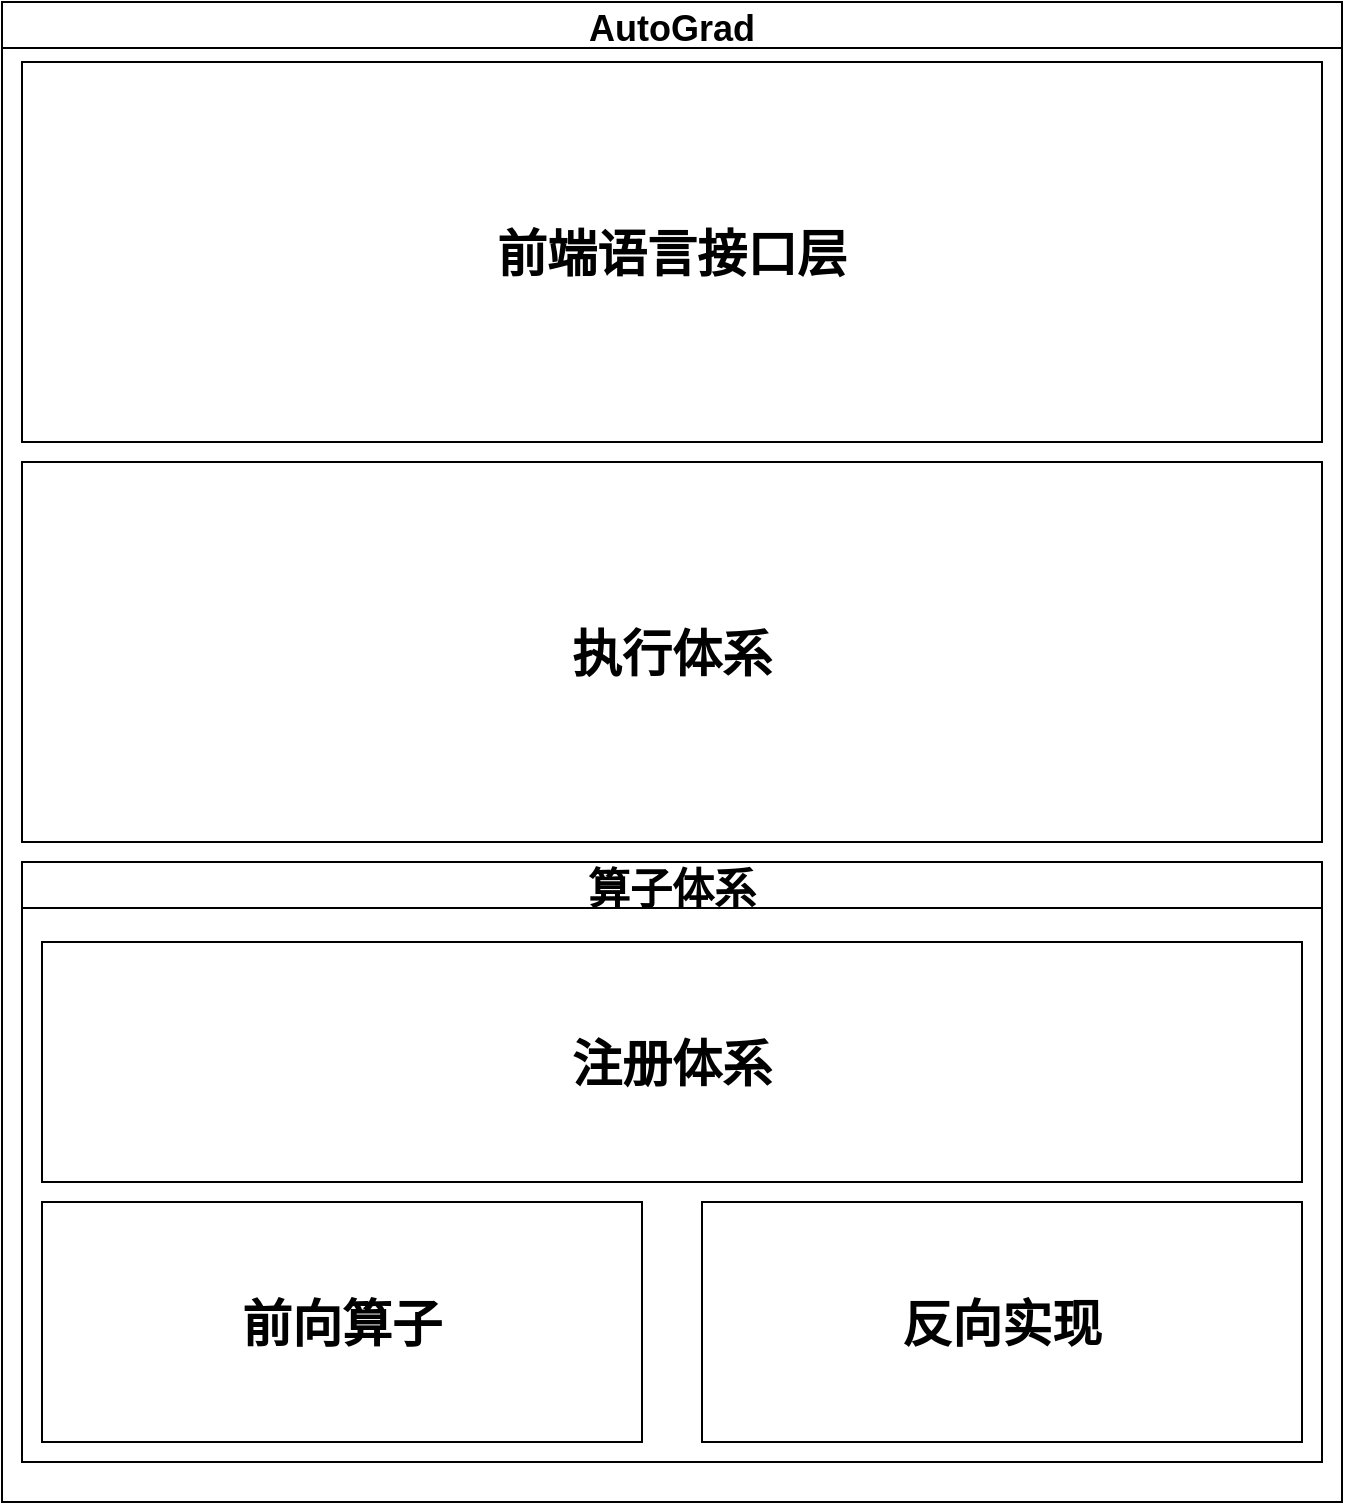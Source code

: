 <mxfile version="16.4.5" type="github">
  <diagram id="J5DyFQ3r7aneZJ0yjUDE" name="Page-1">
    <mxGraphModel dx="2946" dy="1186" grid="1" gridSize="10" guides="1" tooltips="1" connect="1" arrows="1" fold="1" page="1" pageScale="1" pageWidth="850" pageHeight="1100" math="0" shadow="0">
      <root>
        <mxCell id="0" />
        <mxCell id="1" parent="0" />
        <mxCell id="1VQuznNTsIj1GZUH-Uth-2" value="AutoGrad" style="swimlane;startSize=23;fontSize=18;" vertex="1" parent="1">
          <mxGeometry x="180" y="160" width="670" height="750" as="geometry" />
        </mxCell>
        <mxCell id="1VQuznNTsIj1GZUH-Uth-3" value="前向算子" style="rounded=0;whiteSpace=wrap;html=1;fontSize=25;fontStyle=1" vertex="1" parent="1VQuznNTsIj1GZUH-Uth-2">
          <mxGeometry x="20" y="600" width="300" height="120" as="geometry" />
        </mxCell>
        <mxCell id="1VQuznNTsIj1GZUH-Uth-6" value="执行体系" style="rounded=0;whiteSpace=wrap;html=1;fontSize=25;fontStyle=1" vertex="1" parent="1VQuznNTsIj1GZUH-Uth-2">
          <mxGeometry x="10" y="230" width="650" height="190" as="geometry" />
        </mxCell>
        <mxCell id="1VQuznNTsIj1GZUH-Uth-7" value="前端语言接口层" style="rounded=0;whiteSpace=wrap;html=1;fontSize=25;fontStyle=1" vertex="1" parent="1VQuznNTsIj1GZUH-Uth-2">
          <mxGeometry x="10" y="30" width="650" height="190" as="geometry" />
        </mxCell>
        <mxCell id="1VQuznNTsIj1GZUH-Uth-8" value="算子体系" style="swimlane;fontSize=21;" vertex="1" parent="1VQuznNTsIj1GZUH-Uth-2">
          <mxGeometry x="10" y="430" width="650" height="300" as="geometry" />
        </mxCell>
        <mxCell id="1VQuznNTsIj1GZUH-Uth-4" value="反向实现" style="rounded=0;whiteSpace=wrap;html=1;fontSize=25;fontStyle=1" vertex="1" parent="1VQuznNTsIj1GZUH-Uth-8">
          <mxGeometry x="340" y="170" width="300" height="120" as="geometry" />
        </mxCell>
        <mxCell id="1VQuznNTsIj1GZUH-Uth-9" value="注册体系" style="rounded=0;whiteSpace=wrap;html=1;fontSize=25;fontStyle=1" vertex="1" parent="1VQuznNTsIj1GZUH-Uth-8">
          <mxGeometry x="10" y="40" width="630" height="120" as="geometry" />
        </mxCell>
      </root>
    </mxGraphModel>
  </diagram>
</mxfile>
